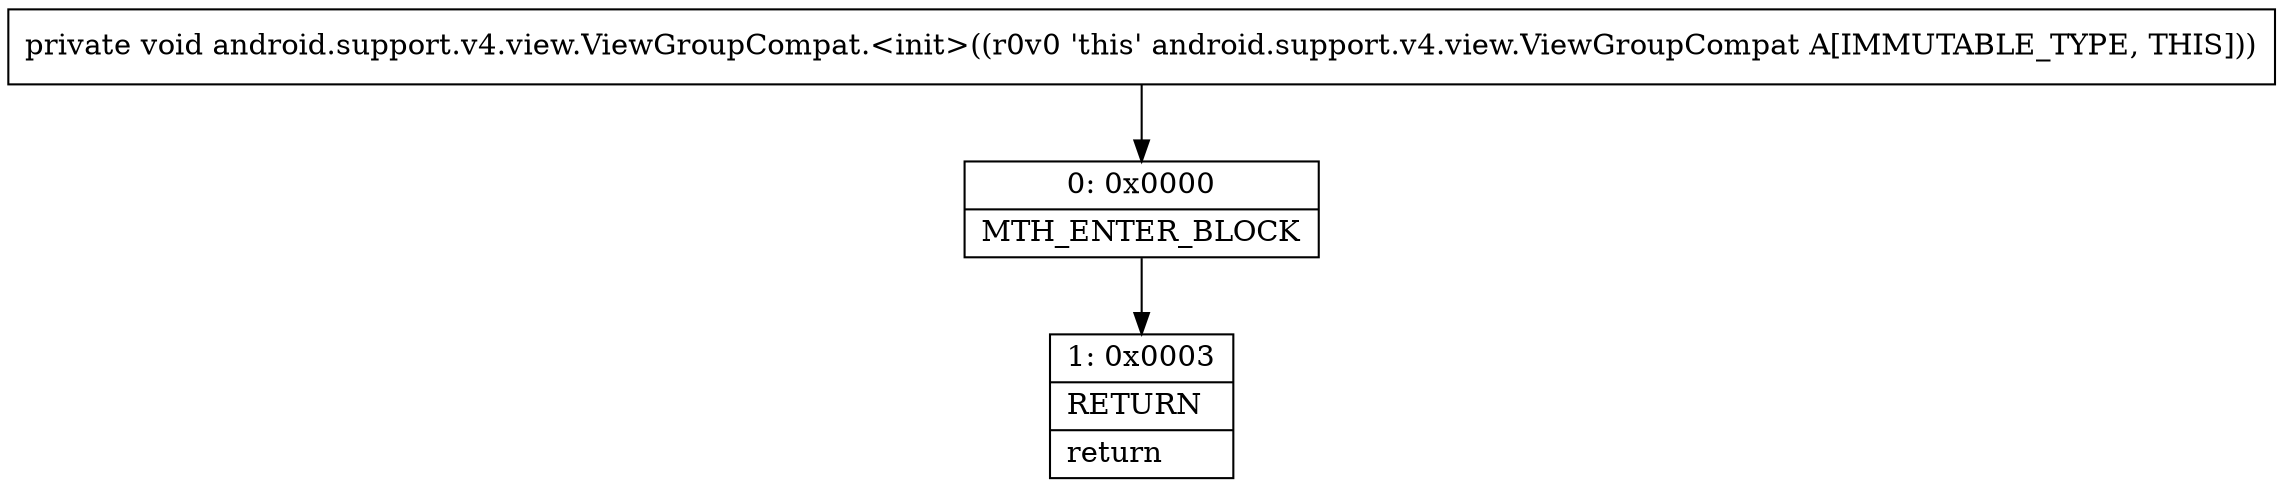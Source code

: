 digraph "CFG forandroid.support.v4.view.ViewGroupCompat.\<init\>()V" {
Node_0 [shape=record,label="{0\:\ 0x0000|MTH_ENTER_BLOCK\l}"];
Node_1 [shape=record,label="{1\:\ 0x0003|RETURN\l|return\l}"];
MethodNode[shape=record,label="{private void android.support.v4.view.ViewGroupCompat.\<init\>((r0v0 'this' android.support.v4.view.ViewGroupCompat A[IMMUTABLE_TYPE, THIS])) }"];
MethodNode -> Node_0;
Node_0 -> Node_1;
}

